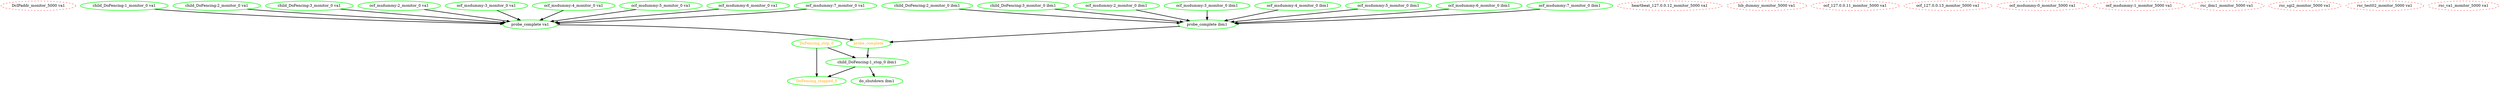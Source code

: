  digraph "g" {
"DcIPaddr_monitor_5000 va1" [ style=dashed color="red" fontcolor="black" ]
"DoFencing_stop_0" -> "DoFencing_stopped_0" [ style = bold]
"DoFencing_stop_0" -> "child_DoFencing:1_stop_0 ibm1" [ style = bold]
"DoFencing_stop_0" [ style=bold color="green" fontcolor="orange" ]
"DoFencing_stopped_0" [ style=bold color="green" fontcolor="orange" ]
"child_DoFencing:1_monitor_0 va1" -> "probe_complete va1" [ style = bold]
"child_DoFencing:1_monitor_0 va1" [ style=bold color="green" fontcolor="black" ]
"child_DoFencing:1_stop_0 ibm1" -> "DoFencing_stopped_0" [ style = bold]
"child_DoFencing:1_stop_0 ibm1" -> "do_shutdown ibm1" [ style = bold]
"child_DoFencing:1_stop_0 ibm1" [ style=bold color="green" fontcolor="black" ]
"child_DoFencing:2_monitor_0 ibm1" -> "probe_complete ibm1" [ style = bold]
"child_DoFencing:2_monitor_0 ibm1" [ style=bold color="green" fontcolor="black" ]
"child_DoFencing:2_monitor_0 va1" -> "probe_complete va1" [ style = bold]
"child_DoFencing:2_monitor_0 va1" [ style=bold color="green" fontcolor="black" ]
"child_DoFencing:3_monitor_0 ibm1" -> "probe_complete ibm1" [ style = bold]
"child_DoFencing:3_monitor_0 ibm1" [ style=bold color="green" fontcolor="black" ]
"child_DoFencing:3_monitor_0 va1" -> "probe_complete va1" [ style = bold]
"child_DoFencing:3_monitor_0 va1" [ style=bold color="green" fontcolor="black" ]
"do_shutdown ibm1" [ style=bold color="green" fontcolor="black" ]
"heartbeat_127.0.0.12_monitor_5000 va1" [ style=dashed color="red" fontcolor="black" ]
"lsb_dummy_monitor_5000 va1" [ style=dashed color="red" fontcolor="black" ]
"ocf_127.0.0.11_monitor_5000 va1" [ style=dashed color="red" fontcolor="black" ]
"ocf_127.0.0.13_monitor_5000 va1" [ style=dashed color="red" fontcolor="black" ]
"ocf_msdummy:0_monitor_5000 va1" [ style=dashed color="red" fontcolor="black" ]
"ocf_msdummy:1_monitor_5000 va1" [ style=dashed color="red" fontcolor="black" ]
"ocf_msdummy:2_monitor_0 ibm1" -> "probe_complete ibm1" [ style = bold]
"ocf_msdummy:2_monitor_0 ibm1" [ style=bold color="green" fontcolor="black" ]
"ocf_msdummy:2_monitor_0 va1" -> "probe_complete va1" [ style = bold]
"ocf_msdummy:2_monitor_0 va1" [ style=bold color="green" fontcolor="black" ]
"ocf_msdummy:3_monitor_0 ibm1" -> "probe_complete ibm1" [ style = bold]
"ocf_msdummy:3_monitor_0 ibm1" [ style=bold color="green" fontcolor="black" ]
"ocf_msdummy:3_monitor_0 va1" -> "probe_complete va1" [ style = bold]
"ocf_msdummy:3_monitor_0 va1" [ style=bold color="green" fontcolor="black" ]
"ocf_msdummy:4_monitor_0 ibm1" -> "probe_complete ibm1" [ style = bold]
"ocf_msdummy:4_monitor_0 ibm1" [ style=bold color="green" fontcolor="black" ]
"ocf_msdummy:4_monitor_0 va1" -> "probe_complete va1" [ style = bold]
"ocf_msdummy:4_monitor_0 va1" [ style=bold color="green" fontcolor="black" ]
"ocf_msdummy:5_monitor_0 ibm1" -> "probe_complete ibm1" [ style = bold]
"ocf_msdummy:5_monitor_0 ibm1" [ style=bold color="green" fontcolor="black" ]
"ocf_msdummy:5_monitor_0 va1" -> "probe_complete va1" [ style = bold]
"ocf_msdummy:5_monitor_0 va1" [ style=bold color="green" fontcolor="black" ]
"ocf_msdummy:6_monitor_0 ibm1" -> "probe_complete ibm1" [ style = bold]
"ocf_msdummy:6_monitor_0 ibm1" [ style=bold color="green" fontcolor="black" ]
"ocf_msdummy:6_monitor_0 va1" -> "probe_complete va1" [ style = bold]
"ocf_msdummy:6_monitor_0 va1" [ style=bold color="green" fontcolor="black" ]
"ocf_msdummy:7_monitor_0 ibm1" -> "probe_complete ibm1" [ style = bold]
"ocf_msdummy:7_monitor_0 ibm1" [ style=bold color="green" fontcolor="black" ]
"ocf_msdummy:7_monitor_0 va1" -> "probe_complete va1" [ style = bold]
"ocf_msdummy:7_monitor_0 va1" [ style=bold color="green" fontcolor="black" ]
"probe_complete ibm1" -> "probe_complete" [ style = bold]
"probe_complete ibm1" [ style=bold color="green" fontcolor="black" ]
"probe_complete va1" -> "probe_complete" [ style = bold]
"probe_complete va1" [ style=bold color="green" fontcolor="black" ]
"probe_complete" -> "child_DoFencing:1_stop_0 ibm1" [ style = bold]
"probe_complete" [ style=bold color="green" fontcolor="orange" ]
"rsc_ibm1_monitor_5000 va1" [ style=dashed color="red" fontcolor="black" ]
"rsc_sgi2_monitor_5000 va1" [ style=dashed color="red" fontcolor="black" ]
"rsc_test02_monitor_5000 va1" [ style=dashed color="red" fontcolor="black" ]
"rsc_va1_monitor_5000 va1" [ style=dashed color="red" fontcolor="black" ]
}
